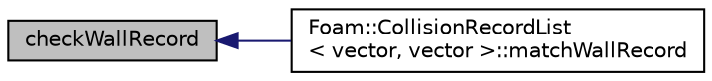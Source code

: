 digraph "checkWallRecord"
{
  bgcolor="transparent";
  edge [fontname="Helvetica",fontsize="10",labelfontname="Helvetica",labelfontsize="10"];
  node [fontname="Helvetica",fontsize="10",shape=record];
  rankdir="LR";
  Node37 [label="checkWallRecord",height=0.2,width=0.4,color="black", fillcolor="grey75", style="filled", fontcolor="black"];
  Node37 -> Node38 [dir="back",color="midnightblue",fontsize="10",style="solid",fontname="Helvetica"];
  Node38 [label="Foam::CollisionRecordList\l\< vector, vector \>::matchWallRecord",height=0.2,width=0.4,color="black",URL="$a24993.html#aa7ee56f8d46f9e7b9f22507efc3cda3f",tooltip="Enquires if the position of wall impact relative to the. "];
}
